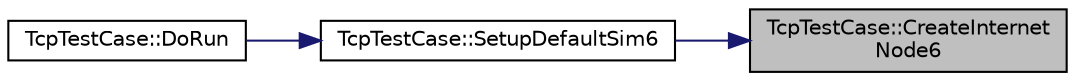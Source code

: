digraph "TcpTestCase::CreateInternetNode6"
{
 // LATEX_PDF_SIZE
  edge [fontname="Helvetica",fontsize="10",labelfontname="Helvetica",labelfontsize="10"];
  node [fontname="Helvetica",fontsize="10",shape=record];
  rankdir="RL";
  Node1 [label="TcpTestCase::CreateInternet\lNode6",height=0.2,width=0.4,color="black", fillcolor="grey75", style="filled", fontcolor="black",tooltip="Create a node with the Internet stack (IPv6 version)."];
  Node1 -> Node2 [dir="back",color="midnightblue",fontsize="10",style="solid",fontname="Helvetica"];
  Node2 [label="TcpTestCase::SetupDefaultSim6",height=0.2,width=0.4,color="black", fillcolor="white", style="filled",URL="$class_tcp_test_case.html#ad45a412dd010f36d8b396ab83df8acd6",tooltip="Setup the test (IPv6 version)."];
  Node2 -> Node3 [dir="back",color="midnightblue",fontsize="10",style="solid",fontname="Helvetica"];
  Node3 [label="TcpTestCase::DoRun",height=0.2,width=0.4,color="black", fillcolor="white", style="filled",URL="$class_tcp_test_case.html#a8c4c4fa54e3c71ae1fca781357605134",tooltip="Implementation to actually run this TestCase."];
}
